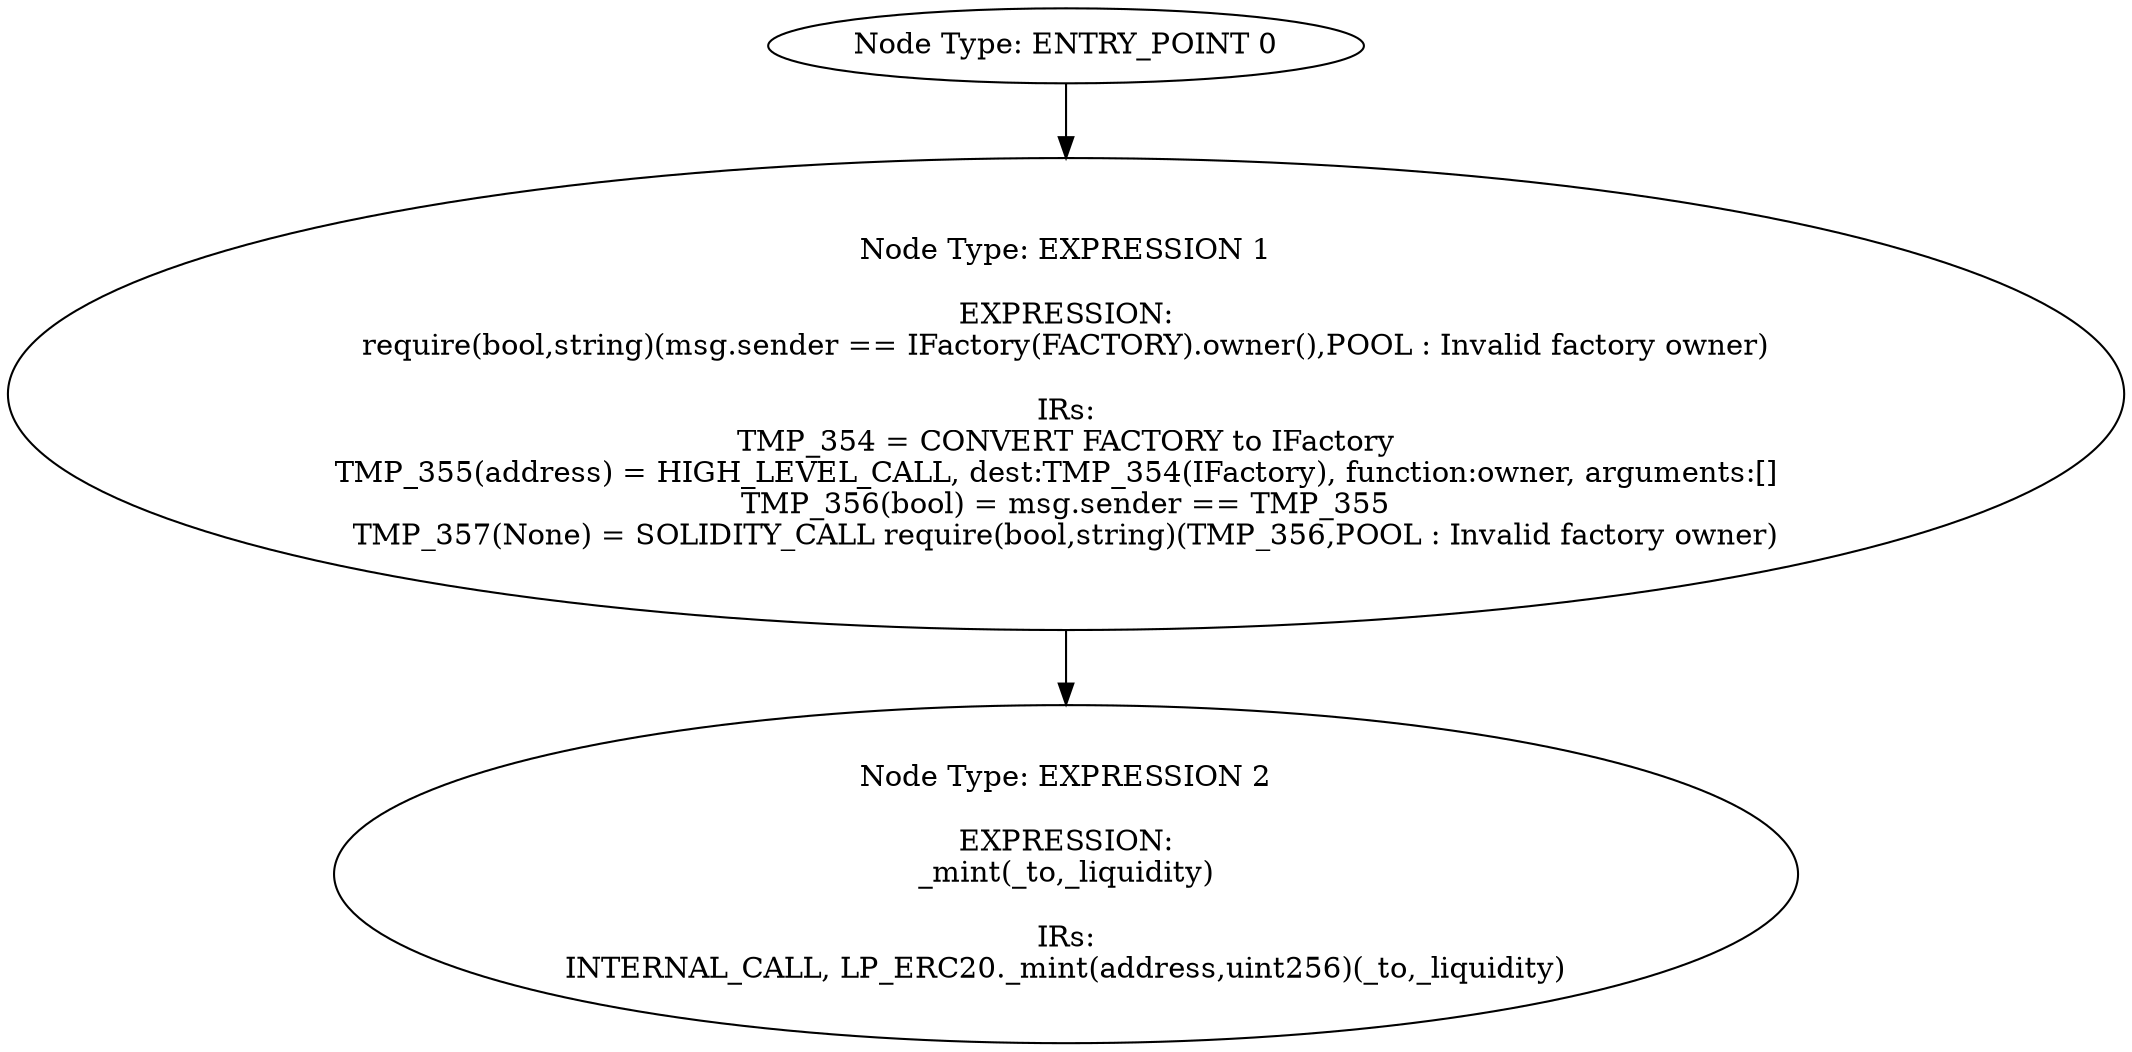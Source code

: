 digraph{
0[label="Node Type: ENTRY_POINT 0
"];
0->1;
1[label="Node Type: EXPRESSION 1

EXPRESSION:
require(bool,string)(msg.sender == IFactory(FACTORY).owner(),POOL : Invalid factory owner)

IRs:
TMP_354 = CONVERT FACTORY to IFactory
TMP_355(address) = HIGH_LEVEL_CALL, dest:TMP_354(IFactory), function:owner, arguments:[]  
TMP_356(bool) = msg.sender == TMP_355
TMP_357(None) = SOLIDITY_CALL require(bool,string)(TMP_356,POOL : Invalid factory owner)"];
1->2;
2[label="Node Type: EXPRESSION 2

EXPRESSION:
_mint(_to,_liquidity)

IRs:
INTERNAL_CALL, LP_ERC20._mint(address,uint256)(_to,_liquidity)"];
}
